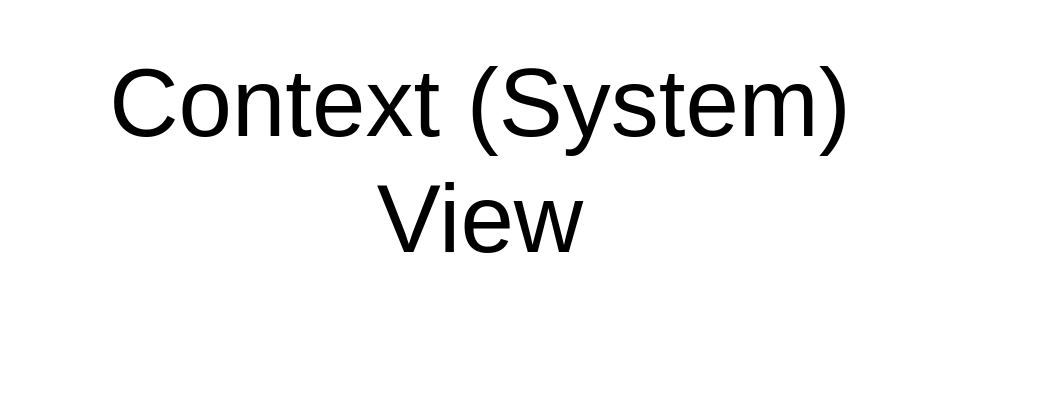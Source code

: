 <mxfile compressed="false" version="17.5.0" type="google">
  <diagram id="sYI7F_86MUgJoxtKeTnt" name="SYSTEM CONTEXT VIEW">
    <mxGraphModel grid="1" page="1" gridSize="10" guides="1" tooltips="1" connect="1" arrows="1" fold="1" pageScale="1" pageWidth="827" pageHeight="1169" math="0" shadow="0">
      <root>
        <mxCell id="-5lz5MB07r6ATgKLeakf-0" />
        <mxCell id="MxgI87lIxY2X0SS02bog-0" value="About" style="" parent="-5lz5MB07r6ATgKLeakf-0" />
        <UserObject label="" tooltip="The System Context View describes the System in Context to one or more of various other aspects, including:&#xa;&#xa;&#xa;&#xa;- Business Strategies&#xa;&#xa;- Schedules&#xa;&#xa;- Budgets (where appropriate)&#xa;&#xa;- Stakeholders&#xa;&#xa;- Business User Roles&#xa;&#xa;- Systems to Integrate with&#xa;&#xa;- Constraints (Agreements, Principles, Technical)&#xa;&#xa;- Issues and Risks&#xa;&#xa;- Options and Decisions&#xa;&#xa;- etc." id="8yo8HRc1npa4OYky7nrS-0">
          <mxCell style="shape=image;html=1;verticalAlign=top;verticalLabelPosition=bottom;labelBackgroundColor=#ffffff;imageAspect=0;aspect=fixed;image=https://cdn1.iconfinder.com/data/icons/hawcons/32/699014-icon-28-information-128.png;shadow=0;dashed=0;fontFamily=Helvetica;fontSize=12;fontColor=#000000;align=center;strokeColor=#000000;fillColor=#505050;dashPattern=1 1;" vertex="1" parent="MxgI87lIxY2X0SS02bog-0">
            <mxGeometry x="660" y="460" width="20" height="20" as="geometry" />
          </mxCell>
        </UserObject>
        <mxCell id="-5lz5MB07r6ATgKLeakf-1" value="TItle" style="" parent="-5lz5MB07r6ATgKLeakf-0" />
        <mxCell id="-5lz5MB07r6ATgKLeakf-2" value="Context (System)&lt;br&gt;View" style="text;html=1;strokeColor=none;fillColor=none;align=center;verticalAlign=middle;whiteSpace=wrap;rounded=0;fontSize=48;opacity=30;" vertex="1" parent="-5lz5MB07r6ATgKLeakf-1">
          <mxGeometry x="160" y="280" width="480" height="160" as="geometry" />
        </mxCell>
      </root>
    </mxGraphModel>
  </diagram>
</mxfile>
